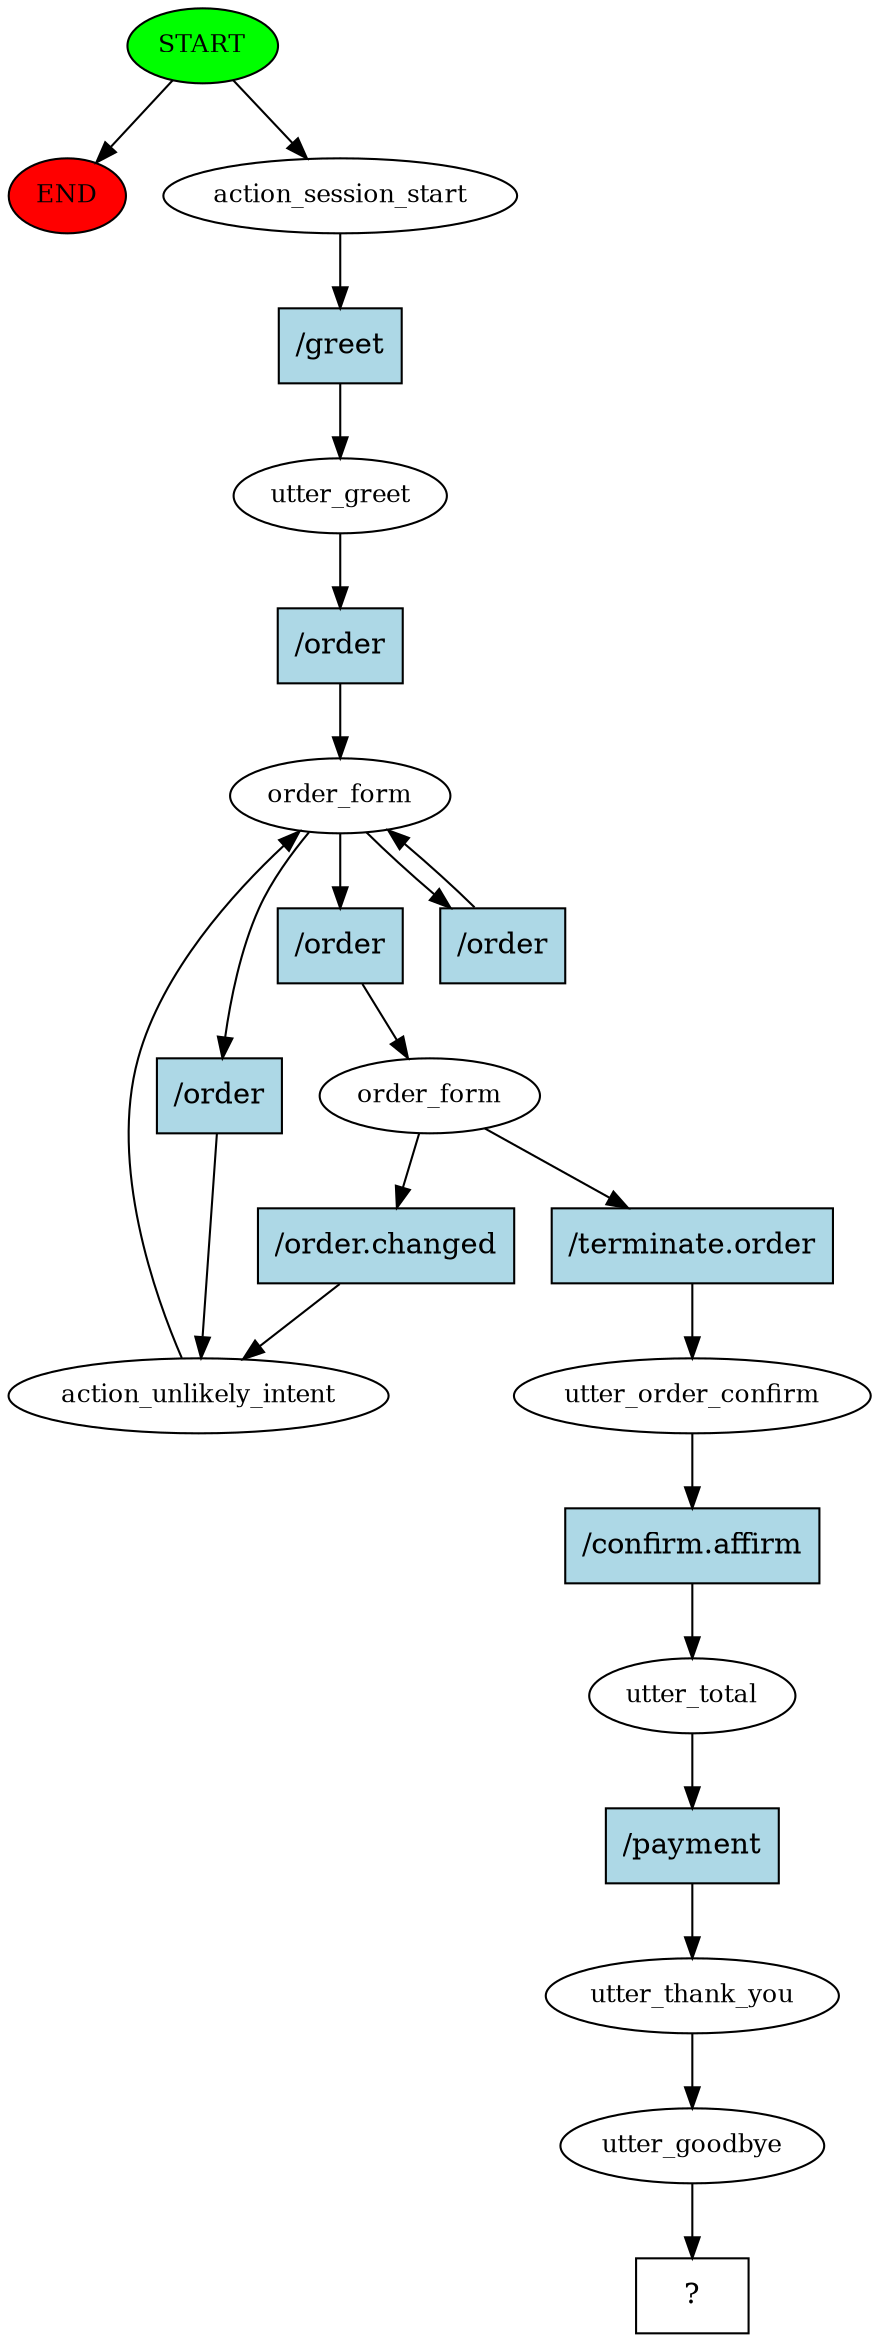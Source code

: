 digraph  {
0 [class="start active", fillcolor=green, fontsize=12, label=START, style=filled];
"-1" [class=end, fillcolor=red, fontsize=12, label=END, style=filled];
1 [class=active, fontsize=12, label=action_session_start];
2 [class=active, fontsize=12, label=utter_greet];
3 [class=active, fontsize=12, label=order_form];
5 [class=active, fontsize=12, label=action_unlikely_intent];
9 [class=active, fontsize=12, label=order_form];
13 [class=active, fontsize=12, label=utter_order_confirm];
14 [class=active, fontsize=12, label=utter_total];
15 [class=active, fontsize=12, label=utter_thank_you];
16 [class=active, fontsize=12, label=utter_goodbye];
17 [class="intent dashed active", label="  ?  ", shape=rect];
18 [class="intent active", fillcolor=lightblue, label="/greet", shape=rect, style=filled];
19 [class="intent active", fillcolor=lightblue, label="/order", shape=rect, style=filled];
20 [class="intent active", fillcolor=lightblue, label="/order", shape=rect, style=filled];
21 [class="intent active", fillcolor=lightblue, label="/order", shape=rect, style=filled];
22 [class="intent active", fillcolor=lightblue, label="/order", shape=rect, style=filled];
23 [class="intent active", fillcolor=lightblue, label="/order.changed", shape=rect, style=filled];
24 [class="intent active", fillcolor=lightblue, label="/terminate.order", shape=rect, style=filled];
25 [class="intent active", fillcolor=lightblue, label="/confirm.affirm", shape=rect, style=filled];
26 [class="intent active", fillcolor=lightblue, label="/payment", shape=rect, style=filled];
0 -> "-1"  [class="", key=NONE, label=""];
0 -> 1  [class=active, key=NONE, label=""];
1 -> 18  [class=active, key=0];
2 -> 19  [class=active, key=0];
3 -> 20  [class=active, key=0];
3 -> 21  [class=active, key=0];
3 -> 22  [class=active, key=0];
5 -> 3  [class=active, key=NONE, label=""];
9 -> 23  [class=active, key=0];
9 -> 24  [class=active, key=0];
13 -> 25  [class=active, key=0];
14 -> 26  [class=active, key=0];
15 -> 16  [class=active, key=NONE, label=""];
16 -> 17  [class=active, key=NONE, label=""];
18 -> 2  [class=active, key=0];
19 -> 3  [class=active, key=0];
20 -> 5  [class=active, key=0];
21 -> 3  [class=active, key=0];
22 -> 9  [class=active, key=0];
23 -> 5  [class=active, key=0];
24 -> 13  [class=active, key=0];
25 -> 14  [class=active, key=0];
26 -> 15  [class=active, key=0];
}
